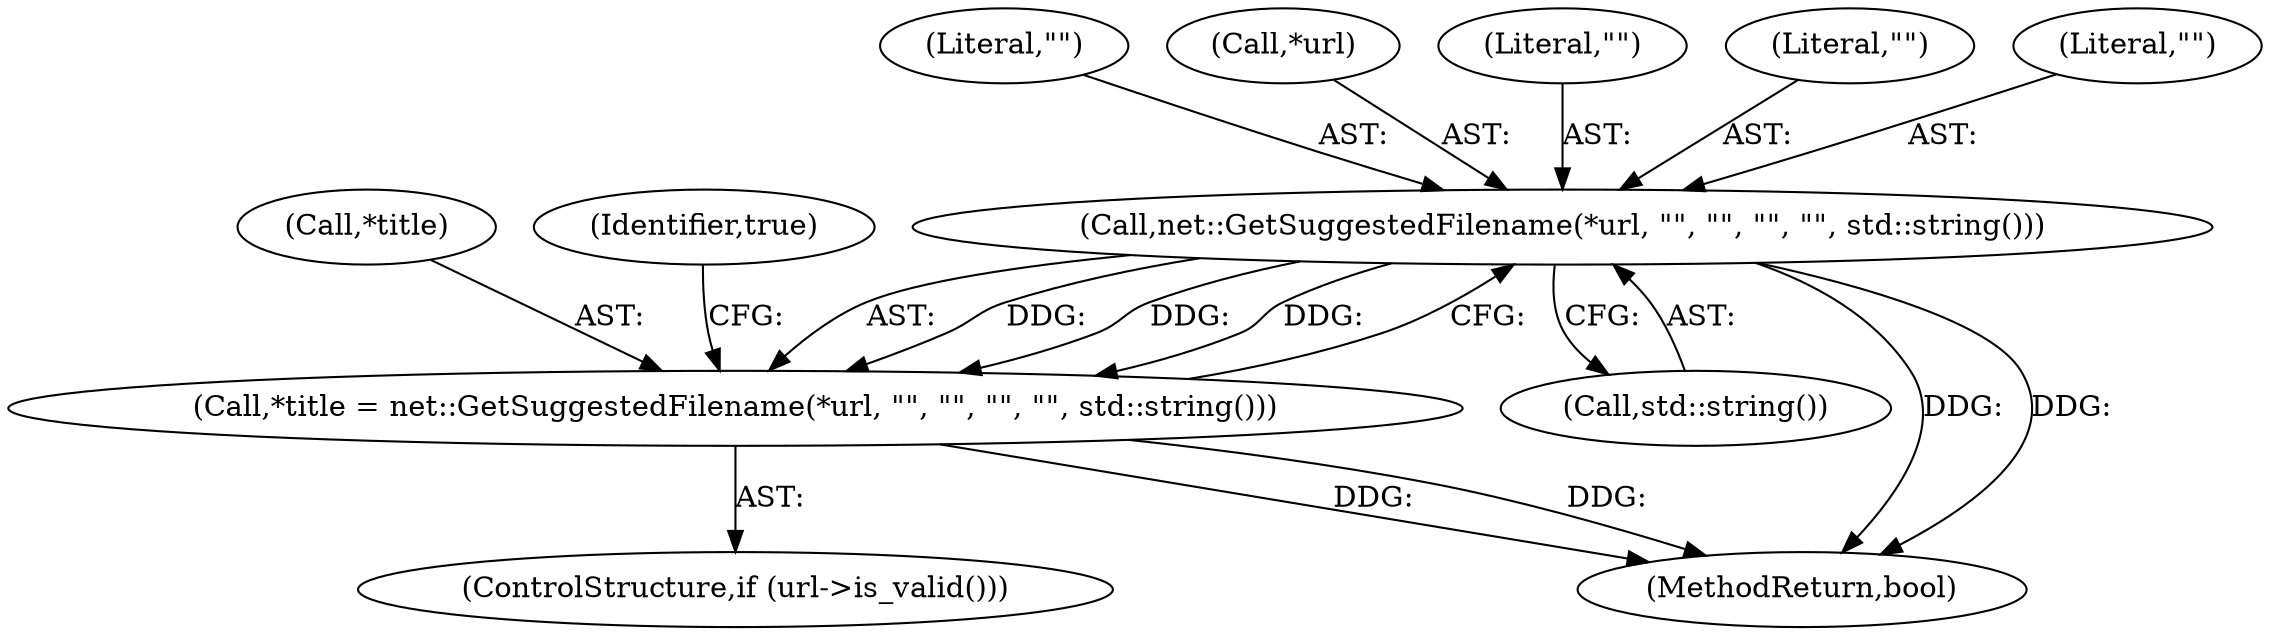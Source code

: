 digraph "0_Chrome_1161a49d663dd395bd639549c2dfe7324f847938_9@pointer" {
"1000144" [label="(Call,net::GetSuggestedFilename(*url, \"\", \"\", \"\", \"\", std::string()))"];
"1000141" [label="(Call,*title = net::GetSuggestedFilename(*url, \"\", \"\", \"\", \"\", std::string()))"];
"1000142" [label="(Call,*title)"];
"1000155" [label="(Identifier,true)"];
"1000150" [label="(Literal,\"\")"];
"1000141" [label="(Call,*title = net::GetSuggestedFilename(*url, \"\", \"\", \"\", \"\", std::string()))"];
"1000145" [label="(Call,*url)"];
"1000148" [label="(Literal,\"\")"];
"1000151" [label="(Call,std::string())"];
"1000144" [label="(Call,net::GetSuggestedFilename(*url, \"\", \"\", \"\", \"\", std::string()))"];
"1000149" [label="(Literal,\"\")"];
"1000147" [label="(Literal,\"\")"];
"1000139" [label="(ControlStructure,if (url->is_valid()))"];
"1000158" [label="(MethodReturn,bool)"];
"1000144" -> "1000141"  [label="AST: "];
"1000144" -> "1000151"  [label="CFG: "];
"1000145" -> "1000144"  [label="AST: "];
"1000147" -> "1000144"  [label="AST: "];
"1000148" -> "1000144"  [label="AST: "];
"1000149" -> "1000144"  [label="AST: "];
"1000150" -> "1000144"  [label="AST: "];
"1000151" -> "1000144"  [label="AST: "];
"1000141" -> "1000144"  [label="CFG: "];
"1000144" -> "1000158"  [label="DDG: "];
"1000144" -> "1000158"  [label="DDG: "];
"1000144" -> "1000141"  [label="DDG: "];
"1000144" -> "1000141"  [label="DDG: "];
"1000144" -> "1000141"  [label="DDG: "];
"1000141" -> "1000139"  [label="AST: "];
"1000142" -> "1000141"  [label="AST: "];
"1000155" -> "1000141"  [label="CFG: "];
"1000141" -> "1000158"  [label="DDG: "];
"1000141" -> "1000158"  [label="DDG: "];
}
